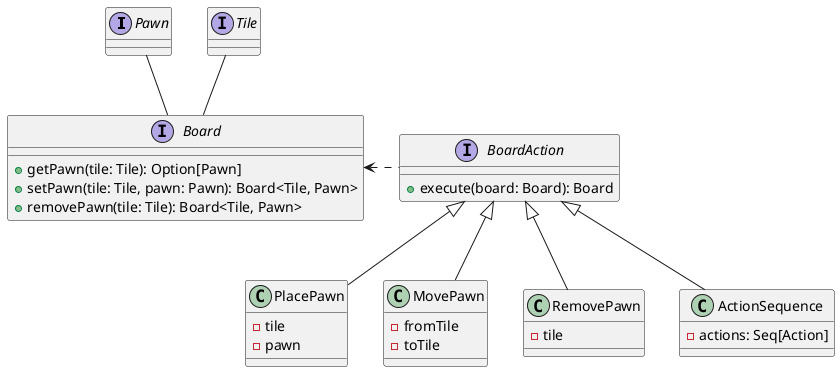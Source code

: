 @startuml sbags-class

interface Pawn

interface Tile

interface Board {
    +getPawn(tile: Tile): Option[Pawn]
    +setPawn(tile: Tile, pawn: Pawn): Board<Tile, Pawn>
    +removePawn(tile: Tile): Board<Tile, Pawn>
}

interface BoardAction {
    +execute(board: Board): Board
}

class PlacePawn {
    -tile
    -pawn
}

class MovePawn {
    -fromTile
    -toTile
}

class RemovePawn {
    -tile
}

class ActionSequence {
    -actions: Seq[Action]
}

Pawn -- Board
Tile -- Board

BoardAction <|-- MovePawn
BoardAction <|-- RemovePawn
BoardAction <|-- PlacePawn
BoardAction <|-- ActionSequence

BoardAction .left.> Board

@enduml